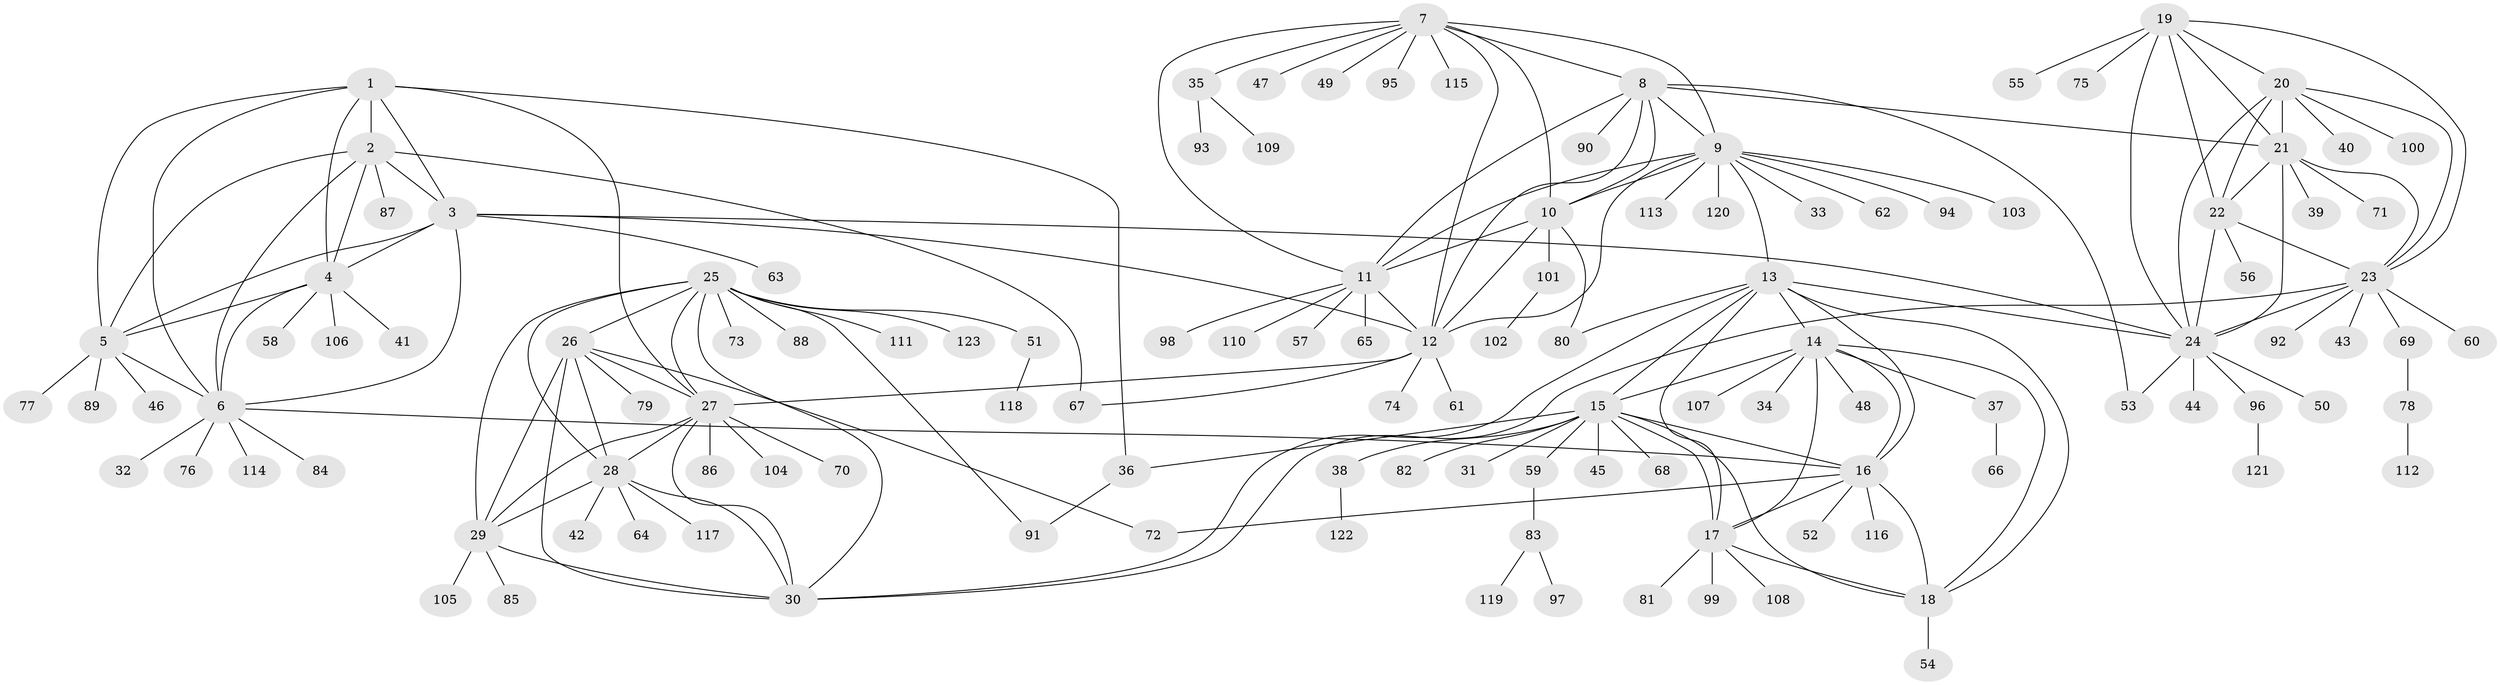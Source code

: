 // Generated by graph-tools (version 1.1) at 2025/50/03/09/25 03:50:42]
// undirected, 123 vertices, 184 edges
graph export_dot {
graph [start="1"]
  node [color=gray90,style=filled];
  1;
  2;
  3;
  4;
  5;
  6;
  7;
  8;
  9;
  10;
  11;
  12;
  13;
  14;
  15;
  16;
  17;
  18;
  19;
  20;
  21;
  22;
  23;
  24;
  25;
  26;
  27;
  28;
  29;
  30;
  31;
  32;
  33;
  34;
  35;
  36;
  37;
  38;
  39;
  40;
  41;
  42;
  43;
  44;
  45;
  46;
  47;
  48;
  49;
  50;
  51;
  52;
  53;
  54;
  55;
  56;
  57;
  58;
  59;
  60;
  61;
  62;
  63;
  64;
  65;
  66;
  67;
  68;
  69;
  70;
  71;
  72;
  73;
  74;
  75;
  76;
  77;
  78;
  79;
  80;
  81;
  82;
  83;
  84;
  85;
  86;
  87;
  88;
  89;
  90;
  91;
  92;
  93;
  94;
  95;
  96;
  97;
  98;
  99;
  100;
  101;
  102;
  103;
  104;
  105;
  106;
  107;
  108;
  109;
  110;
  111;
  112;
  113;
  114;
  115;
  116;
  117;
  118;
  119;
  120;
  121;
  122;
  123;
  1 -- 2;
  1 -- 3;
  1 -- 4;
  1 -- 5;
  1 -- 6;
  1 -- 27;
  1 -- 36;
  2 -- 3;
  2 -- 4;
  2 -- 5;
  2 -- 6;
  2 -- 67;
  2 -- 87;
  3 -- 4;
  3 -- 5;
  3 -- 6;
  3 -- 12;
  3 -- 24;
  3 -- 63;
  4 -- 5;
  4 -- 6;
  4 -- 41;
  4 -- 58;
  4 -- 106;
  5 -- 6;
  5 -- 46;
  5 -- 77;
  5 -- 89;
  6 -- 16;
  6 -- 32;
  6 -- 76;
  6 -- 84;
  6 -- 114;
  7 -- 8;
  7 -- 9;
  7 -- 10;
  7 -- 11;
  7 -- 12;
  7 -- 35;
  7 -- 47;
  7 -- 49;
  7 -- 95;
  7 -- 115;
  8 -- 9;
  8 -- 10;
  8 -- 11;
  8 -- 12;
  8 -- 21;
  8 -- 53;
  8 -- 90;
  9 -- 10;
  9 -- 11;
  9 -- 12;
  9 -- 13;
  9 -- 33;
  9 -- 62;
  9 -- 94;
  9 -- 103;
  9 -- 113;
  9 -- 120;
  10 -- 11;
  10 -- 12;
  10 -- 80;
  10 -- 101;
  11 -- 12;
  11 -- 57;
  11 -- 65;
  11 -- 98;
  11 -- 110;
  12 -- 27;
  12 -- 61;
  12 -- 67;
  12 -- 74;
  13 -- 14;
  13 -- 15;
  13 -- 16;
  13 -- 17;
  13 -- 18;
  13 -- 24;
  13 -- 30;
  13 -- 80;
  14 -- 15;
  14 -- 16;
  14 -- 17;
  14 -- 18;
  14 -- 34;
  14 -- 37;
  14 -- 48;
  14 -- 107;
  15 -- 16;
  15 -- 17;
  15 -- 18;
  15 -- 31;
  15 -- 36;
  15 -- 38;
  15 -- 45;
  15 -- 59;
  15 -- 68;
  15 -- 82;
  16 -- 17;
  16 -- 18;
  16 -- 52;
  16 -- 72;
  16 -- 116;
  17 -- 18;
  17 -- 81;
  17 -- 99;
  17 -- 108;
  18 -- 54;
  19 -- 20;
  19 -- 21;
  19 -- 22;
  19 -- 23;
  19 -- 24;
  19 -- 55;
  19 -- 75;
  20 -- 21;
  20 -- 22;
  20 -- 23;
  20 -- 24;
  20 -- 40;
  20 -- 100;
  21 -- 22;
  21 -- 23;
  21 -- 24;
  21 -- 39;
  21 -- 71;
  22 -- 23;
  22 -- 24;
  22 -- 56;
  23 -- 24;
  23 -- 30;
  23 -- 43;
  23 -- 60;
  23 -- 69;
  23 -- 92;
  24 -- 44;
  24 -- 50;
  24 -- 53;
  24 -- 96;
  25 -- 26;
  25 -- 27;
  25 -- 28;
  25 -- 29;
  25 -- 30;
  25 -- 51;
  25 -- 73;
  25 -- 88;
  25 -- 91;
  25 -- 111;
  25 -- 123;
  26 -- 27;
  26 -- 28;
  26 -- 29;
  26 -- 30;
  26 -- 72;
  26 -- 79;
  27 -- 28;
  27 -- 29;
  27 -- 30;
  27 -- 70;
  27 -- 86;
  27 -- 104;
  28 -- 29;
  28 -- 30;
  28 -- 42;
  28 -- 64;
  28 -- 117;
  29 -- 30;
  29 -- 85;
  29 -- 105;
  35 -- 93;
  35 -- 109;
  36 -- 91;
  37 -- 66;
  38 -- 122;
  51 -- 118;
  59 -- 83;
  69 -- 78;
  78 -- 112;
  83 -- 97;
  83 -- 119;
  96 -- 121;
  101 -- 102;
}
